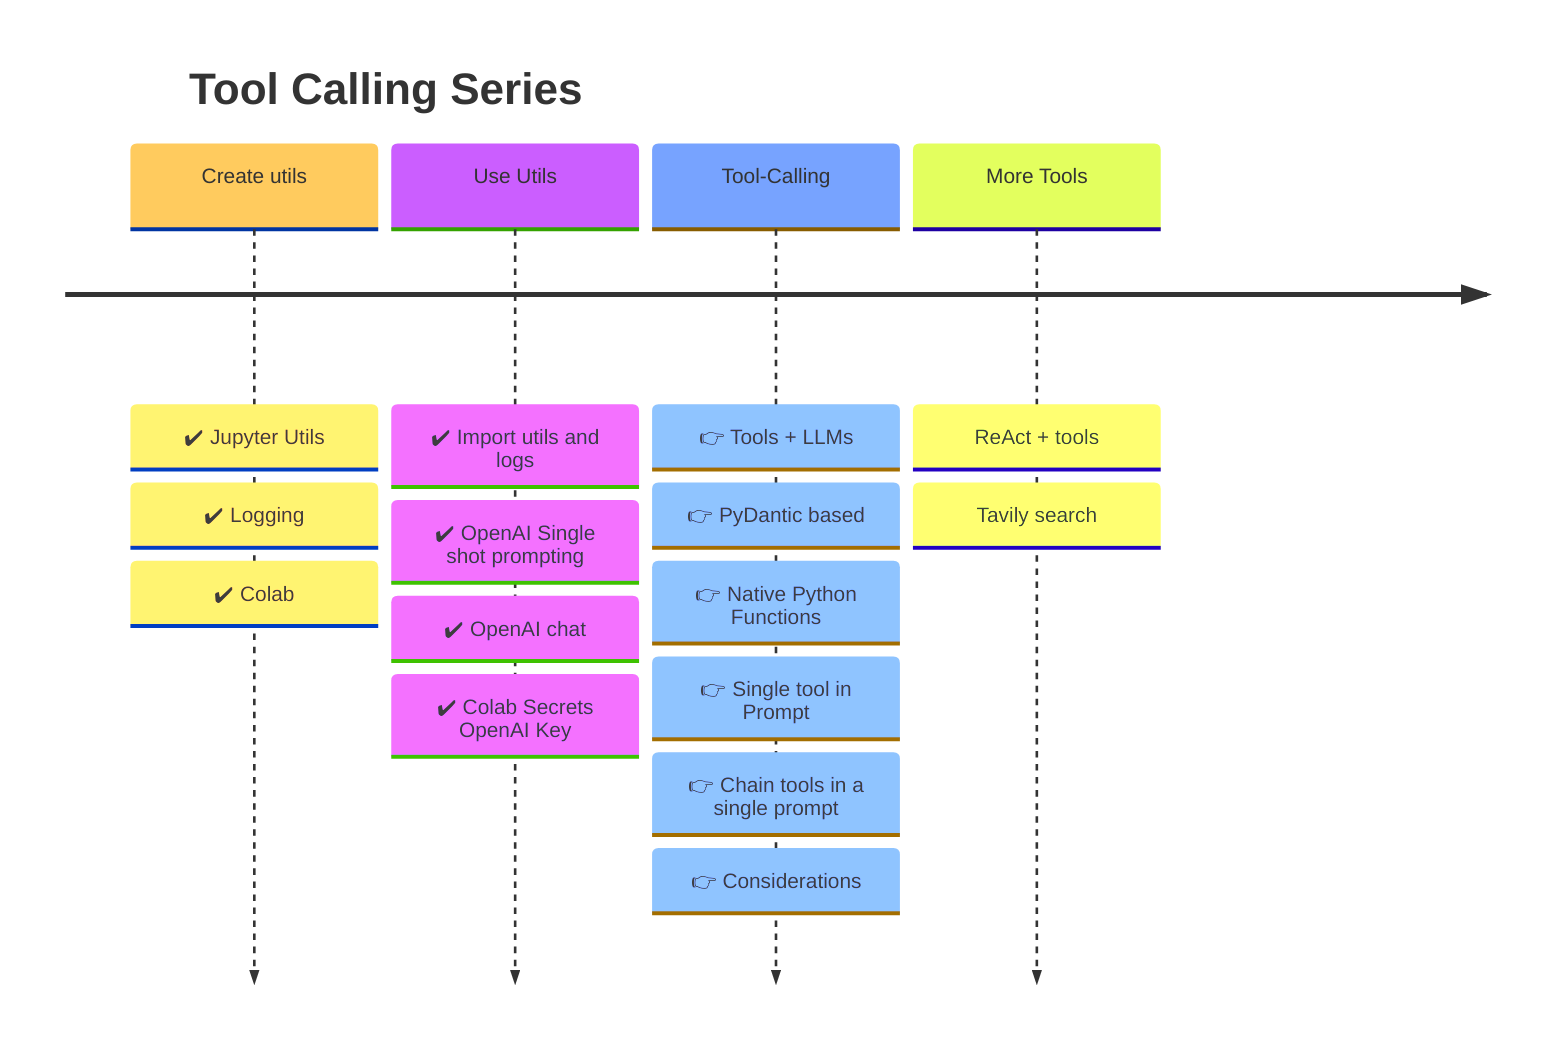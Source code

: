 %% These are one of 'base', 'forest', 'default', 'base', 'dark', `neutral`
%%{init: { 'logLevel': 'debug', 'theme': 'base' } }%%
timeline
    title Tool Calling Series 
    Create utils: ✔️ Jupyter Utils 
         : ✔️ Logging 
         : ✔️ Colab 
    Use Utils: ✔️ Import utils and logs
             : ✔️ OpenAI Single shot prompting
             : ✔️ OpenAI chat
             : ✔️ Colab Secrets OpenAI Key     
    Tool-Calling : 👉 Tools + LLMs
                 : 👉 PyDantic based 
                 : 👉 Native Python Functions
                 : 👉 Single tool in Prompt 
                 : 👉 Chain tools in a single prompt
                 : 👉 Considerations
    More Tools   : ReAct + tools
                 : Tavily search